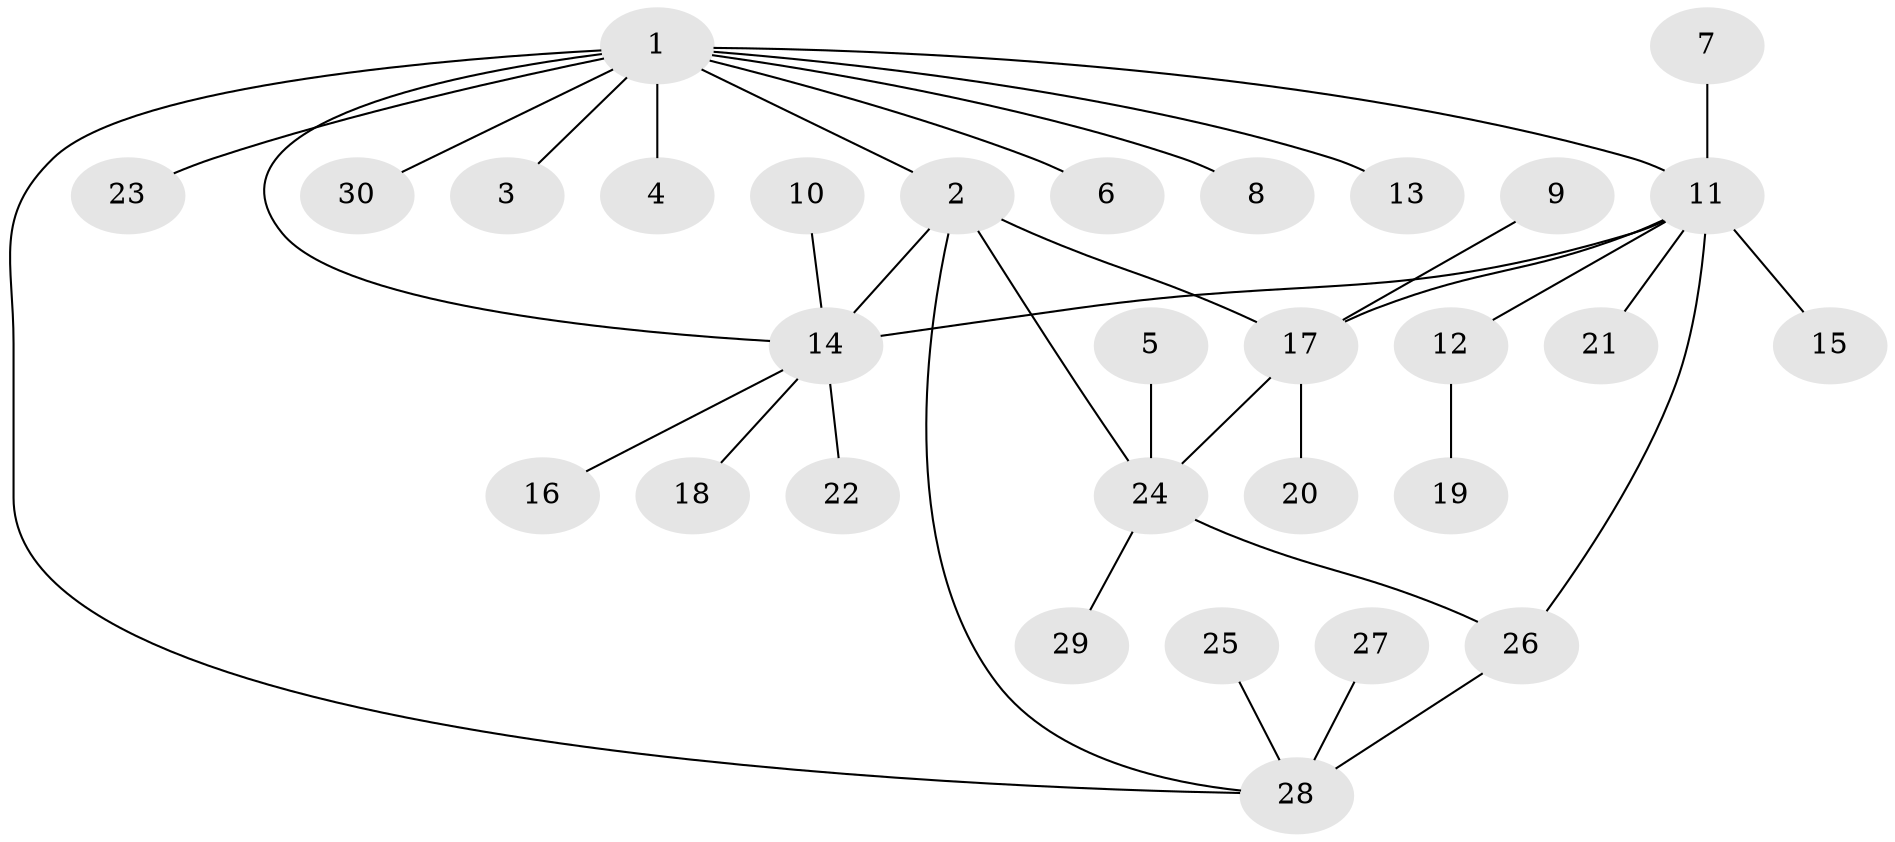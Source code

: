 // original degree distribution, {2: 0.15, 7: 0.03333333333333333, 8: 0.06666666666666667, 5: 0.03333333333333333, 4: 0.06666666666666667, 6: 0.016666666666666666, 3: 0.05, 1: 0.5833333333333334}
// Generated by graph-tools (version 1.1) at 2025/50/03/09/25 03:50:39]
// undirected, 30 vertices, 36 edges
graph export_dot {
graph [start="1"]
  node [color=gray90,style=filled];
  1;
  2;
  3;
  4;
  5;
  6;
  7;
  8;
  9;
  10;
  11;
  12;
  13;
  14;
  15;
  16;
  17;
  18;
  19;
  20;
  21;
  22;
  23;
  24;
  25;
  26;
  27;
  28;
  29;
  30;
  1 -- 2 [weight=1.0];
  1 -- 3 [weight=1.0];
  1 -- 4 [weight=1.0];
  1 -- 6 [weight=1.0];
  1 -- 8 [weight=1.0];
  1 -- 11 [weight=1.0];
  1 -- 13 [weight=1.0];
  1 -- 14 [weight=1.0];
  1 -- 23 [weight=1.0];
  1 -- 28 [weight=1.0];
  1 -- 30 [weight=1.0];
  2 -- 14 [weight=2.0];
  2 -- 17 [weight=1.0];
  2 -- 24 [weight=1.0];
  2 -- 28 [weight=1.0];
  5 -- 24 [weight=1.0];
  7 -- 11 [weight=1.0];
  9 -- 17 [weight=1.0];
  10 -- 14 [weight=1.0];
  11 -- 12 [weight=1.0];
  11 -- 14 [weight=1.0];
  11 -- 15 [weight=1.0];
  11 -- 17 [weight=1.0];
  11 -- 21 [weight=1.0];
  11 -- 26 [weight=1.0];
  12 -- 19 [weight=1.0];
  14 -- 16 [weight=1.0];
  14 -- 18 [weight=1.0];
  14 -- 22 [weight=1.0];
  17 -- 20 [weight=1.0];
  17 -- 24 [weight=1.0];
  24 -- 26 [weight=1.0];
  24 -- 29 [weight=1.0];
  25 -- 28 [weight=1.0];
  26 -- 28 [weight=2.0];
  27 -- 28 [weight=1.0];
}
